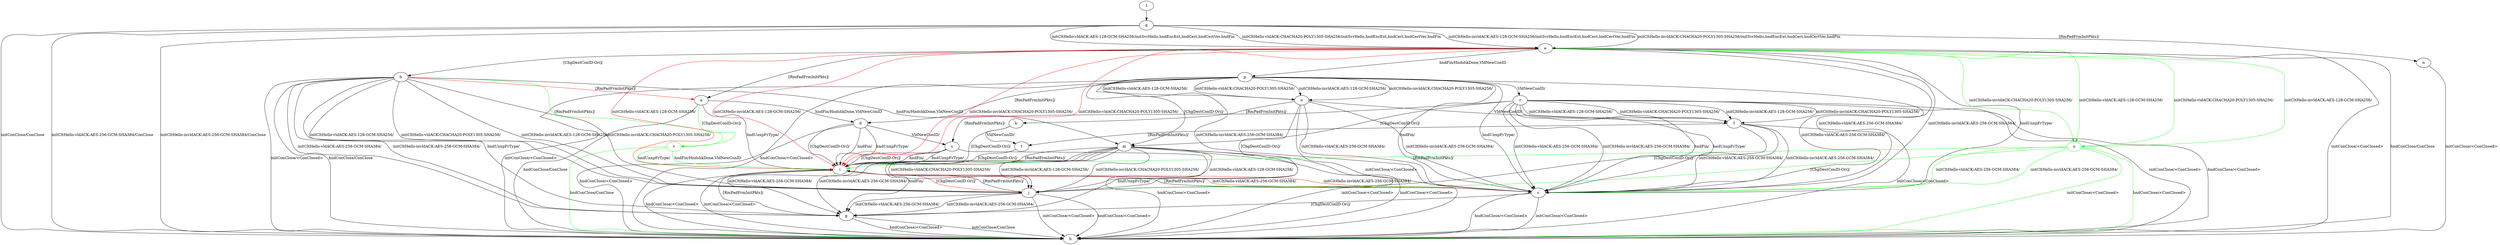 digraph "" {
	a -> d	[key=0,
		label="hndFin/HndshkDone,VldNewConID "];
	a -> h	[key=0,
		label="hndConClose/ConClose "];
	a -> i	[key=0,
		label="hndUnxpFrType/ "];
	v	[color=green];
	a -> v	[key=0,
		color=green,
		label="[ChgDestConID-Ori]/ "];
	b -> a	[key=0,
		color=red,
		label="[RmPadFrmInitPkts]/ "];
	b -> g	[key=0,
		label="initCltHello-vldACK:AES-256-GCM-SHA384/ "];
	b -> g	[key=1,
		label="initCltHello-invldACK:AES-256-GCM-SHA384/ "];
	b -> g	[key=2,
		label="hndUnxpFrType/ "];
	b -> h	[key=0,
		label="initConClose/<ConClosed> "];
	b -> h	[key=1,
		label="hndConClose/ConClose "];
	b -> j	[key=0,
		label="initCltHello-vldACK:AES-128-GCM-SHA256/ "];
	b -> j	[key=1,
		label="initCltHello-vldACK:CHACHA20-POLY1305-SHA256/ "];
	b -> j	[key=2,
		label="initCltHello-invldACK:AES-128-GCM-SHA256/ "];
	b -> j	[key=3,
		label="initCltHello-invldACK:CHACHA20-POLY1305-SHA256/ "];
	b -> m	[key=0,
		label="hndFin/HndshkDone,VldNewConID "];
	b -> v	[key=0,
		color=green,
		label="[RmPadFrmInitPkts]/ "];
	c -> g	[key=0,
		label="[ChgDestConID-Ori]/ "];
	c -> h	[key=0,
		label="initConClose/<ConClosed> "];
	c -> h	[key=1,
		label="hndConClose/<ConClosed> "];
	c -> i	[key=0,
		label="[RmPadFrmInitPkts]/ "];
	d -> h	[key=0,
		label="hndConClose/<ConClosed> "];
	d -> i	[key=0,
		label="hndFin/ "];
	d -> i	[key=1,
		label="hndUnxpFrType/ "];
	d -> i	[key=2,
		label="[ChgDestConID-Ori]/ "];
	d -> s	[key=0,
		label="VldNewConID/ "];
	e -> a	[key=0,
		label="[RmPadFrmInitPkts]/ "];
	e -> b	[key=0,
		label="[ChgDestConID-Ori]/ "];
	e -> c	[key=0,
		label="initCltHello-vldACK:AES-256-GCM-SHA384/ "];
	e -> c	[key=1,
		label="initCltHello-invldACK:AES-256-GCM-SHA384/ "];
	e -> c	[key=2,
		label="hndUnxpFrType/ "];
	e -> h	[key=0,
		label="initConClose/<ConClosed> "];
	e -> h	[key=1,
		label="hndConClose/ConClose "];
	e -> i	[key=0,
		color=red,
		label="initCltHello-vldACK:AES-128-GCM-SHA256/ "];
	e -> i	[key=1,
		color=red,
		label="initCltHello-vldACK:CHACHA20-POLY1305-SHA256/ "];
	e -> i	[key=2,
		color=red,
		label="initCltHello-invldACK:AES-128-GCM-SHA256/ "];
	e -> i	[key=3,
		color=red,
		label="initCltHello-invldACK:CHACHA20-POLY1305-SHA256/ "];
	e -> p	[key=0,
		label="hndFin/HndshkDone,VldNewConID "];
	u	[color=green];
	e -> u	[key=0,
		color=green,
		label="initCltHello-vldACK:AES-128-GCM-SHA256/ "];
	e -> u	[key=1,
		color=green,
		label="initCltHello-vldACK:CHACHA20-POLY1305-SHA256/ "];
	e -> u	[key=2,
		color=green,
		label="initCltHello-invldACK:AES-128-GCM-SHA256/ "];
	e -> u	[key=3,
		color=green,
		label="initCltHello-invldACK:CHACHA20-POLY1305-SHA256/ "];
	f -> c	[key=0,
		label="initCltHello-vldACK:AES-256-GCM-SHA384/ "];
	f -> c	[key=1,
		label="initCltHello-invldACK:AES-256-GCM-SHA384/ "];
	f -> h	[key=0,
		label="initConClose/<ConClosed> "];
	f -> j	[key=0,
		label="[ChgDestConID-Ori]/ "];
	f -> t	[key=0,
		label="[RmPadFrmInitPkts]/ "];
	g -> h	[key=0,
		label="initConClose/ConClose "];
	g -> h	[key=1,
		label="hndConClose/<ConClosed> "];
	g -> i	[key=0,
		label="[RmPadFrmInitPkts]/ "];
	i -> c	[key=0,
		color=red,
		label="initCltHello-vldACK:AES-256-GCM-SHA384/ "];
	i -> c	[key=1,
		color=red,
		label="initCltHello-invldACK:AES-256-GCM-SHA384/ "];
	i -> h	[key=0,
		label="initConClose/<ConClosed> "];
	i -> h	[key=1,
		label="hndConClose/<ConClosed> "];
	i -> j	[key=0,
		color=red,
		label="[ChgDestConID-Ori]/ "];
	j -> g	[key=0,
		label="initCltHello-vldACK:AES-256-GCM-SHA384/ "];
	j -> g	[key=1,
		label="initCltHello-invldACK:AES-256-GCM-SHA384/ "];
	j -> h	[key=0,
		label="initConClose/<ConClosed> "];
	j -> h	[key=1,
		label="hndConClose/<ConClosed> "];
	j -> i	[key=0,
		label="[RmPadFrmInitPkts]/ "];
	k -> i	[key=0,
		label="[ChgDestConID-Ori]/ "];
	k -> t	[key=0,
		label="VldNewConID/ "];
	l -> q	[key=0];
	m -> g	[key=0,
		label="initCltHello-vldACK:AES-256-GCM-SHA384/ "];
	m -> g	[key=1,
		label="initCltHello-invldACK:AES-256-GCM-SHA384/ "];
	m -> g	[key=2,
		label="hndFin/ "];
	m -> g	[key=3,
		label="hndUnxpFrType/ "];
	m -> h	[key=0,
		label="initConClose/<ConClosed> "];
	m -> h	[key=1,
		label="hndConClose/<ConClosed> "];
	m -> i	[key=0,
		label="[RmPadFrmInitPkts]/ "];
	m -> j	[key=0,
		label="initCltHello-vldACK:AES-128-GCM-SHA256/ "];
	m -> j	[key=1,
		label="initCltHello-vldACK:CHACHA20-POLY1305-SHA256/ "];
	m -> j	[key=2,
		label="initCltHello-invldACK:AES-128-GCM-SHA256/ "];
	m -> j	[key=3,
		label="initCltHello-invldACK:CHACHA20-POLY1305-SHA256/ "];
	n -> h	[key=0,
		label="initConClose/<ConClosed> "];
	o -> c	[key=0,
		label="initCltHello-vldACK:AES-256-GCM-SHA384/ "];
	o -> c	[key=1,
		label="initCltHello-invldACK:AES-256-GCM-SHA384/ "];
	o -> f	[key=0,
		label="VldNewConID/ "];
	o -> h	[key=0,
		label="initConClose/<ConClosed> "];
	o -> j	[key=0,
		label="[ChgDestConID-Ori]/ "];
	o -> k	[key=0,
		label="[RmPadFrmInitPkts]/ "];
	p -> c	[key=0,
		label="initCltHello-vldACK:AES-256-GCM-SHA384/ "];
	p -> c	[key=1,
		label="initCltHello-invldACK:AES-256-GCM-SHA384/ "];
	p -> c	[key=2,
		label="hndFin/ "];
	p -> c	[key=3,
		label="hndUnxpFrType/ "];
	p -> d	[key=0,
		label="[RmPadFrmInitPkts]/ "];
	p -> h	[key=0,
		label="initConClose/<ConClosed> "];
	p -> h	[key=1,
		label="hndConClose/<ConClosed> "];
	p -> m	[key=0,
		label="[ChgDestConID-Ori]/ "];
	p -> o	[key=0,
		label="initCltHello-vldACK:AES-128-GCM-SHA256/ "];
	p -> o	[key=1,
		label="initCltHello-vldACK:CHACHA20-POLY1305-SHA256/ "];
	p -> o	[key=2,
		label="initCltHello-invldACK:AES-128-GCM-SHA256/ "];
	p -> o	[key=3,
		label="initCltHello-invldACK:CHACHA20-POLY1305-SHA256/ "];
	p -> r	[key=0,
		label="VldNewConID/ "];
	q -> e	[key=0,
		label="initCltHello-vldACK:AES-128-GCM-SHA256/initSvrHello,hndEncExt,hndCert,hndCertVer,hndFin "];
	q -> e	[key=1,
		label="initCltHello-vldACK:CHACHA20-POLY1305-SHA256/initSvrHello,hndEncExt,hndCert,hndCertVer,hndFin "];
	q -> e	[key=2,
		label="initCltHello-invldACK:AES-128-GCM-SHA256/initSvrHello,hndEncExt,hndCert,hndCertVer,hndFin "];
	q -> e	[key=3,
		label="initCltHello-invldACK:CHACHA20-POLY1305-SHA256/initSvrHello,hndEncExt,hndCert,hndCertVer,hndFin "];
	q -> h	[key=0,
		label="initConClose/ConClose "];
	q -> h	[key=1,
		label="initCltHello-vldACK:AES-256-GCM-SHA384/ConClose "];
	q -> h	[key=2,
		label="initCltHello-invldACK:AES-256-GCM-SHA384/ConClose "];
	q -> n	[key=0,
		label="[RmPadFrmInitPkts]/ "];
	r -> c	[key=0,
		label="initCltHello-vldACK:AES-256-GCM-SHA384/ "];
	r -> c	[key=1,
		label="initCltHello-invldACK:AES-256-GCM-SHA384/ "];
	r -> c	[key=2,
		label="hndFin/ "];
	r -> c	[key=3,
		label="hndUnxpFrType/ "];
	r -> f	[key=0,
		label="initCltHello-vldACK:AES-128-GCM-SHA256/ "];
	r -> f	[key=1,
		label="initCltHello-vldACK:CHACHA20-POLY1305-SHA256/ "];
	r -> f	[key=2,
		label="initCltHello-invldACK:AES-128-GCM-SHA256/ "];
	r -> f	[key=3,
		label="initCltHello-invldACK:CHACHA20-POLY1305-SHA256/ "];
	r -> h	[key=0,
		label="initConClose/<ConClosed> "];
	r -> h	[key=1,
		label="hndConClose/<ConClosed> "];
	r -> m	[key=0,
		label="[ChgDestConID-Ori]/ "];
	r -> s	[key=0,
		label="[RmPadFrmInitPkts]/ "];
	s -> h	[key=0,
		label="hndConClose/<ConClosed> "];
	s -> i	[key=0,
		label="hndFin/ "];
	s -> i	[key=1,
		label="hndUnxpFrType/ "];
	s -> i	[key=2,
		label="[ChgDestConID-Ori]/ "];
	t -> i	[key=0,
		label="[ChgDestConID-Ori]/ "];
	u -> c	[key=0,
		color=green,
		label="initCltHello-vldACK:AES-256-GCM-SHA384/ "];
	u -> c	[key=1,
		color=green,
		label="initCltHello-invldACK:AES-256-GCM-SHA384/ "];
	u -> h	[key=0,
		color=green,
		label="initConClose/<ConClosed> "];
	u -> h	[key=1,
		color=green,
		label="hndConClose/<ConClosed> "];
	u -> i	[key=0,
		color=green,
		label="[RmPadFrmInitPkts]/ "];
	u -> j	[key=0,
		color=green,
		label="[ChgDestConID-Ori]/ "];
	v -> h	[key=0,
		color=green,
		label="hndConClose/ConClose "];
	v -> i	[key=0,
		color=green,
		label="hndFin/HndshkDone,VldNewConID "];
	v -> i	[key=1,
		color=green,
		label="hndUnxpFrType/ "];
}
